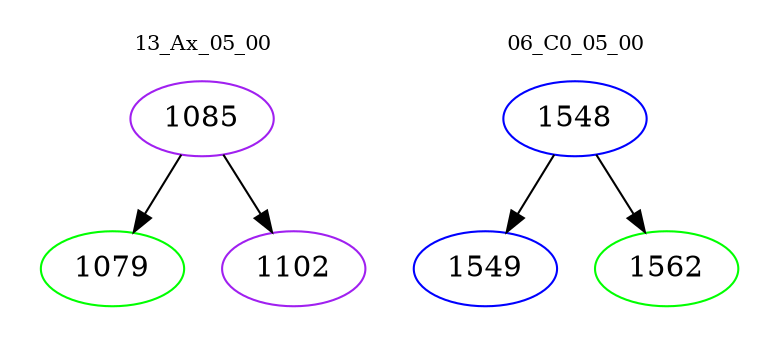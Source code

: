 digraph{
subgraph cluster_0 {
color = white
label = "13_Ax_05_00";
fontsize=10;
T0_1085 [label="1085", color="purple"]
T0_1085 -> T0_1079 [color="black"]
T0_1079 [label="1079", color="green"]
T0_1085 -> T0_1102 [color="black"]
T0_1102 [label="1102", color="purple"]
}
subgraph cluster_1 {
color = white
label = "06_C0_05_00";
fontsize=10;
T1_1548 [label="1548", color="blue"]
T1_1548 -> T1_1549 [color="black"]
T1_1549 [label="1549", color="blue"]
T1_1548 -> T1_1562 [color="black"]
T1_1562 [label="1562", color="green"]
}
}
